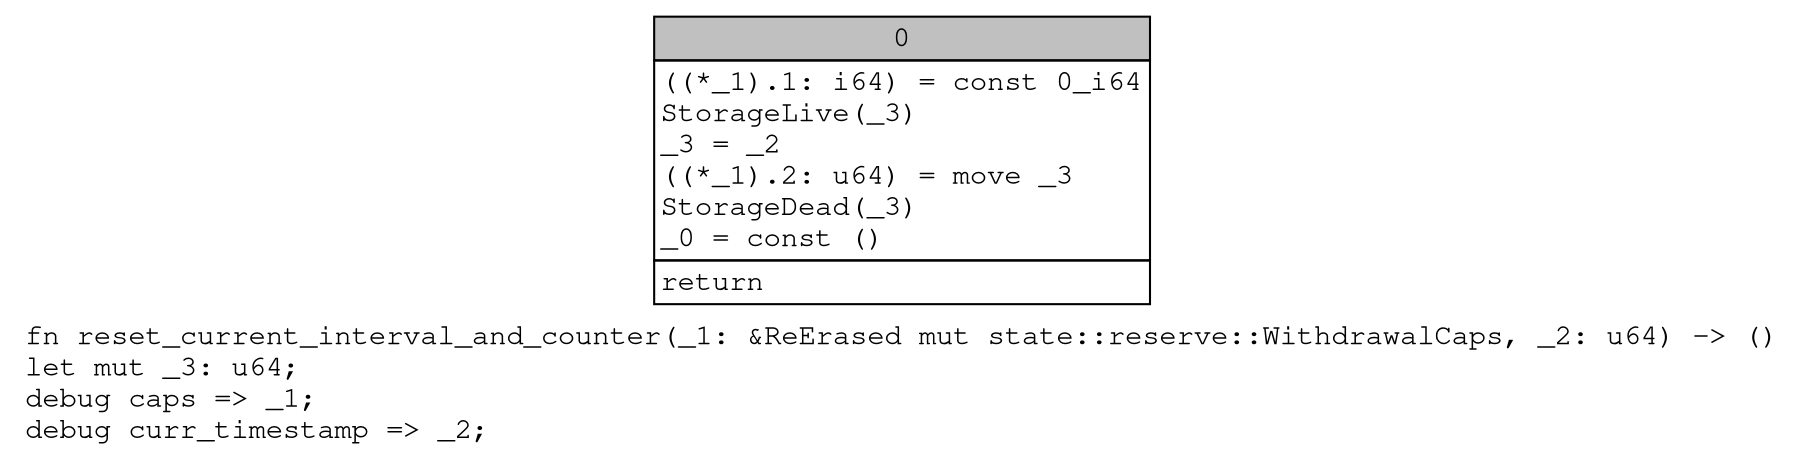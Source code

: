 digraph Mir_0_1426 {
    graph [fontname="Courier, monospace"];
    node [fontname="Courier, monospace"];
    edge [fontname="Courier, monospace"];
    label=<fn reset_current_interval_and_counter(_1: &amp;ReErased mut state::reserve::WithdrawalCaps, _2: u64) -&gt; ()<br align="left"/>let mut _3: u64;<br align="left"/>debug caps =&gt; _1;<br align="left"/>debug curr_timestamp =&gt; _2;<br align="left"/>>;
    bb0__0_1426 [shape="none", label=<<table border="0" cellborder="1" cellspacing="0"><tr><td bgcolor="gray" align="center" colspan="1">0</td></tr><tr><td align="left" balign="left">((*_1).1: i64) = const 0_i64<br/>StorageLive(_3)<br/>_3 = _2<br/>((*_1).2: u64) = move _3<br/>StorageDead(_3)<br/>_0 = const ()<br/></td></tr><tr><td align="left">return</td></tr></table>>];
}
